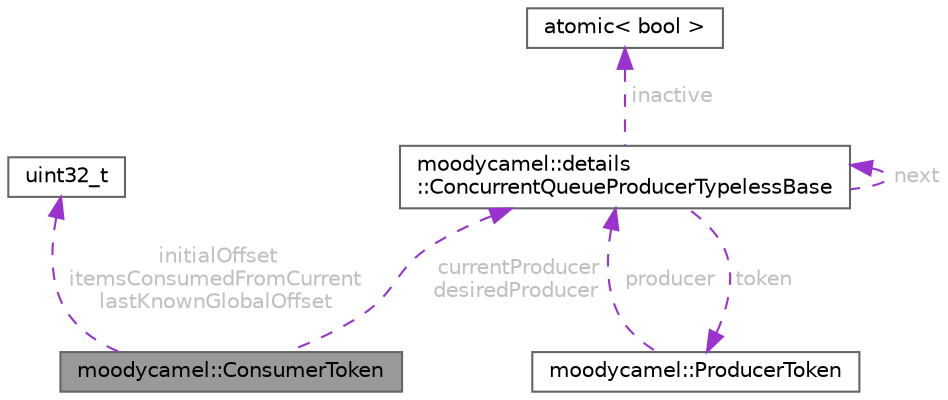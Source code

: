 digraph "moodycamel::ConsumerToken"
{
 // INTERACTIVE_SVG=YES
 // LATEX_PDF_SIZE
  bgcolor="transparent";
  edge [fontname=Helvetica,fontsize=10,labelfontname=Helvetica,labelfontsize=10];
  node [fontname=Helvetica,fontsize=10,shape=box,height=0.2,width=0.4];
  Node1 [id="Node000001",label="moodycamel::ConsumerToken",height=0.2,width=0.4,color="gray40", fillcolor="grey60", style="filled", fontcolor="black",tooltip=" "];
  Node2 -> Node1 [id="edge1_Node000001_Node000002",dir="back",color="darkorchid3",style="dashed",tooltip=" ",label=" initialOffset\nitemsConsumedFromCurrent\nlastKnownGlobalOffset",fontcolor="grey" ];
  Node2 [id="Node000002",label="uint32_t",height=0.2,width=0.4,color="gray40", fillcolor="white", style="filled",tooltip=" "];
  Node3 -> Node1 [id="edge2_Node000001_Node000003",dir="back",color="darkorchid3",style="dashed",tooltip=" ",label=" currentProducer\ndesiredProducer",fontcolor="grey" ];
  Node3 [id="Node000003",label="moodycamel::details\l::ConcurrentQueueProducerTypelessBase",height=0.2,width=0.4,color="gray40", fillcolor="white", style="filled",URL="$d2/ddf/structmoodycamel_1_1details_1_1ConcurrentQueueProducerTypelessBase.html",tooltip=" "];
  Node3 -> Node3 [id="edge3_Node000003_Node000003",dir="back",color="darkorchid3",style="dashed",tooltip=" ",label=" next",fontcolor="grey" ];
  Node4 -> Node3 [id="edge4_Node000003_Node000004",dir="back",color="darkorchid3",style="dashed",tooltip=" ",label=" inactive",fontcolor="grey" ];
  Node4 [id="Node000004",label="atomic\< bool \>",height=0.2,width=0.4,color="gray40", fillcolor="white", style="filled",tooltip=" "];
  Node5 -> Node3 [id="edge5_Node000003_Node000005",dir="back",color="darkorchid3",style="dashed",tooltip=" ",label=" token",fontcolor="grey" ];
  Node5 [id="Node000005",label="moodycamel::ProducerToken",height=0.2,width=0.4,color="gray40", fillcolor="white", style="filled",URL="$d1/dbb/structmoodycamel_1_1ProducerToken.html",tooltip=" "];
  Node3 -> Node5 [id="edge6_Node000005_Node000003",dir="back",color="darkorchid3",style="dashed",tooltip=" ",label=" producer",fontcolor="grey" ];
}
